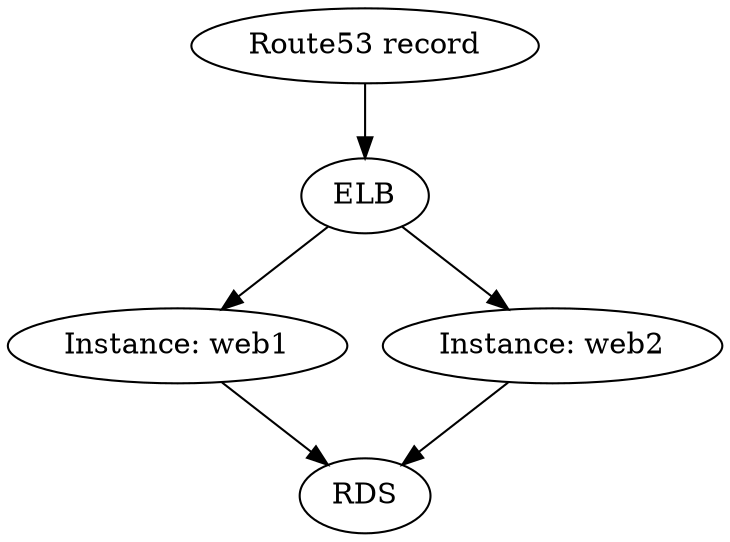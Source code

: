 digraph {
"Route53 record" -> ELB
ELB -> {"Instance: web1" "Instance: web2"}
"Instance: web1" -> RDS
"Instance: web2" -> RDS
}
